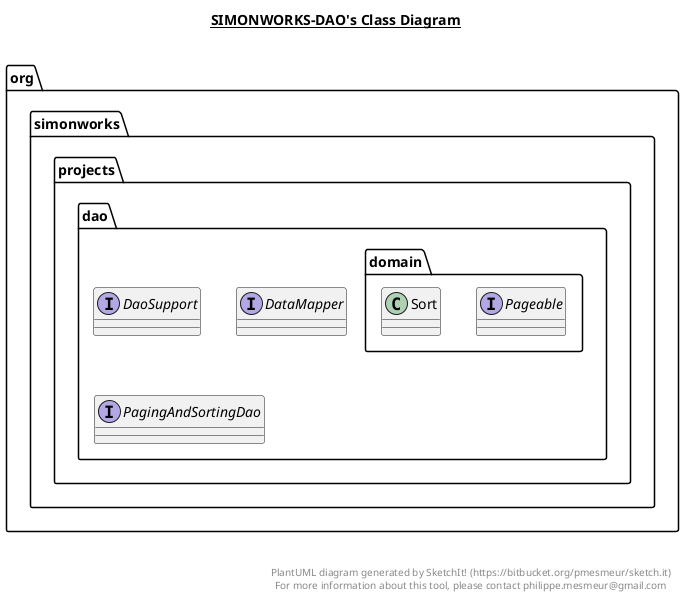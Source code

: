 @startuml

title __SIMONWORKS-DAO's Class Diagram__\n

  namespace org.simonworks.projects.dao {
    interface org.simonworks.projects.dao.DaoSupport {
    }
  }
  

  namespace org.simonworks.projects.dao {
    interface org.simonworks.projects.dao.DataMapper {
    }
  }
  

  namespace org.simonworks.projects.dao {
    interface org.simonworks.projects.dao.PagingAndSortingDao {
    }
  }
  

  namespace org.simonworks.projects.dao {
    namespace domain {
      interface org.simonworks.projects.dao.domain.Pageable {
      }
    }
  }
  

  namespace org.simonworks.projects.dao {
    namespace domain {
      class org.simonworks.projects.dao.domain.Sort {
      }
    }
  }
  

  org.simonworks.projects.dao.domain.Sort o-- org.simonworks.projects.dao.domain.Sort.Direction : direction


right footer


PlantUML diagram generated by SketchIt! (https://bitbucket.org/pmesmeur/sketch.it)
For more information about this tool, please contact philippe.mesmeur@gmail.com
endfooter

@enduml
